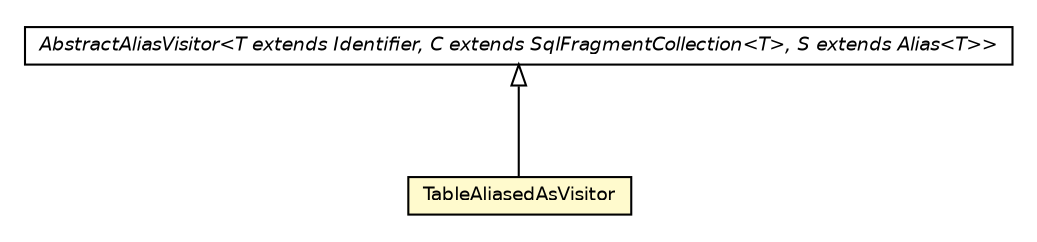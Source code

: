 #!/usr/local/bin/dot
#
# Class diagram 
# Generated by UMLGraph version R5_6 (http://www.umlgraph.org/)
#

digraph G {
	edge [fontname="Helvetica",fontsize=10,labelfontname="Helvetica",labelfontsize=10];
	node [fontname="Helvetica",fontsize=10,shape=plaintext];
	nodesep=0.25;
	ranksep=0.5;
	// net.ljcomputing.sql.visitor.AbstractAliasVisitor<T extends net.ljcomputing.sql.identifier.Identifier, C extends net.ljcomputing.sql.collection.SqlFragmentCollection<T>, S extends net.ljcomputing.sql.flyweight.Alias<T>>
	c1086 [label=<<table title="net.ljcomputing.sql.visitor.AbstractAliasVisitor" border="0" cellborder="1" cellspacing="0" cellpadding="2" port="p" href="./AbstractAliasVisitor.html">
		<tr><td><table border="0" cellspacing="0" cellpadding="1">
<tr><td align="center" balign="center"><font face="Helvetica-Oblique"> AbstractAliasVisitor&lt;T extends Identifier, C extends SqlFragmentCollection&lt;T&gt;, S extends Alias&lt;T&gt;&gt; </font></td></tr>
		</table></td></tr>
		</table>>, URL="./AbstractAliasVisitor.html", fontname="Helvetica", fontcolor="black", fontsize=9.0];
	// net.ljcomputing.sql.visitor.TableAliasedAsVisitor
	c1087 [label=<<table title="net.ljcomputing.sql.visitor.TableAliasedAsVisitor" border="0" cellborder="1" cellspacing="0" cellpadding="2" port="p" bgcolor="lemonChiffon" href="./TableAliasedAsVisitor.html">
		<tr><td><table border="0" cellspacing="0" cellpadding="1">
<tr><td align="center" balign="center"> TableAliasedAsVisitor </td></tr>
		</table></td></tr>
		</table>>, URL="./TableAliasedAsVisitor.html", fontname="Helvetica", fontcolor="black", fontsize=9.0];
	//net.ljcomputing.sql.visitor.TableAliasedAsVisitor extends net.ljcomputing.sql.visitor.AbstractAliasVisitor<net.ljcomputing.sql.identifier.table.Table, net.ljcomputing.sql.collection.TableCollection, net.ljcomputing.sql.flyweight.AliasedAs<net.ljcomputing.sql.identifier.table.Table>>
	c1086:p -> c1087:p [dir=back,arrowtail=empty];
}

